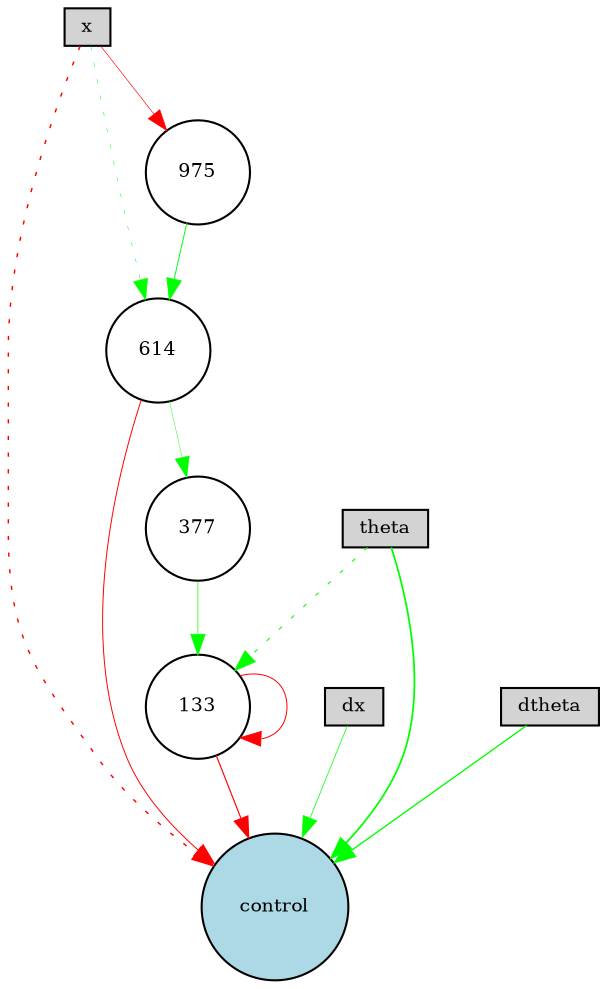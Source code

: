 digraph {
	node [fontsize=9 height=0.2 shape=circle width=0.2]
	x [fillcolor=lightgray shape=box style=filled]
	dx [fillcolor=lightgray shape=box style=filled]
	theta [fillcolor=lightgray shape=box style=filled]
	dtheta [fillcolor=lightgray shape=box style=filled]
	control [fillcolor=lightblue style=filled]
	133 [fillcolor=white style=filled]
	614 [fillcolor=white style=filled]
	975 [fillcolor=white style=filled]
	377 [fillcolor=white style=filled]
	133 -> 133 [color=red penwidth=0.47647101906803135 style=solid]
	theta -> 133 [color=green penwidth=0.5242956797235957 style=dotted]
	dtheta -> control [color=green penwidth=0.6516779431623927 style=solid]
	133 -> control [color=red penwidth=0.5553789497046364 style=solid]
	theta -> control [color=green penwidth=0.8446184402553675 style=solid]
	x -> control [color=red penwidth=0.6927053442604869 style=dotted]
	377 -> 133 [color=green penwidth=0.33002926475673977 style=solid]
	x -> 614 [color=green penwidth=0.23505482341931783 style=dotted]
	614 -> control [color=red penwidth=0.4759112065717066 style=solid]
	614 -> 377 [color=green penwidth=0.202227524994959 style=solid]
	dx -> control [color=green penwidth=0.3474961380098083 style=solid]
	x -> 975 [color=red penwidth=0.3068539930740779 style=solid]
	975 -> 614 [color=green penwidth=0.4530612143136665 style=solid]
}
